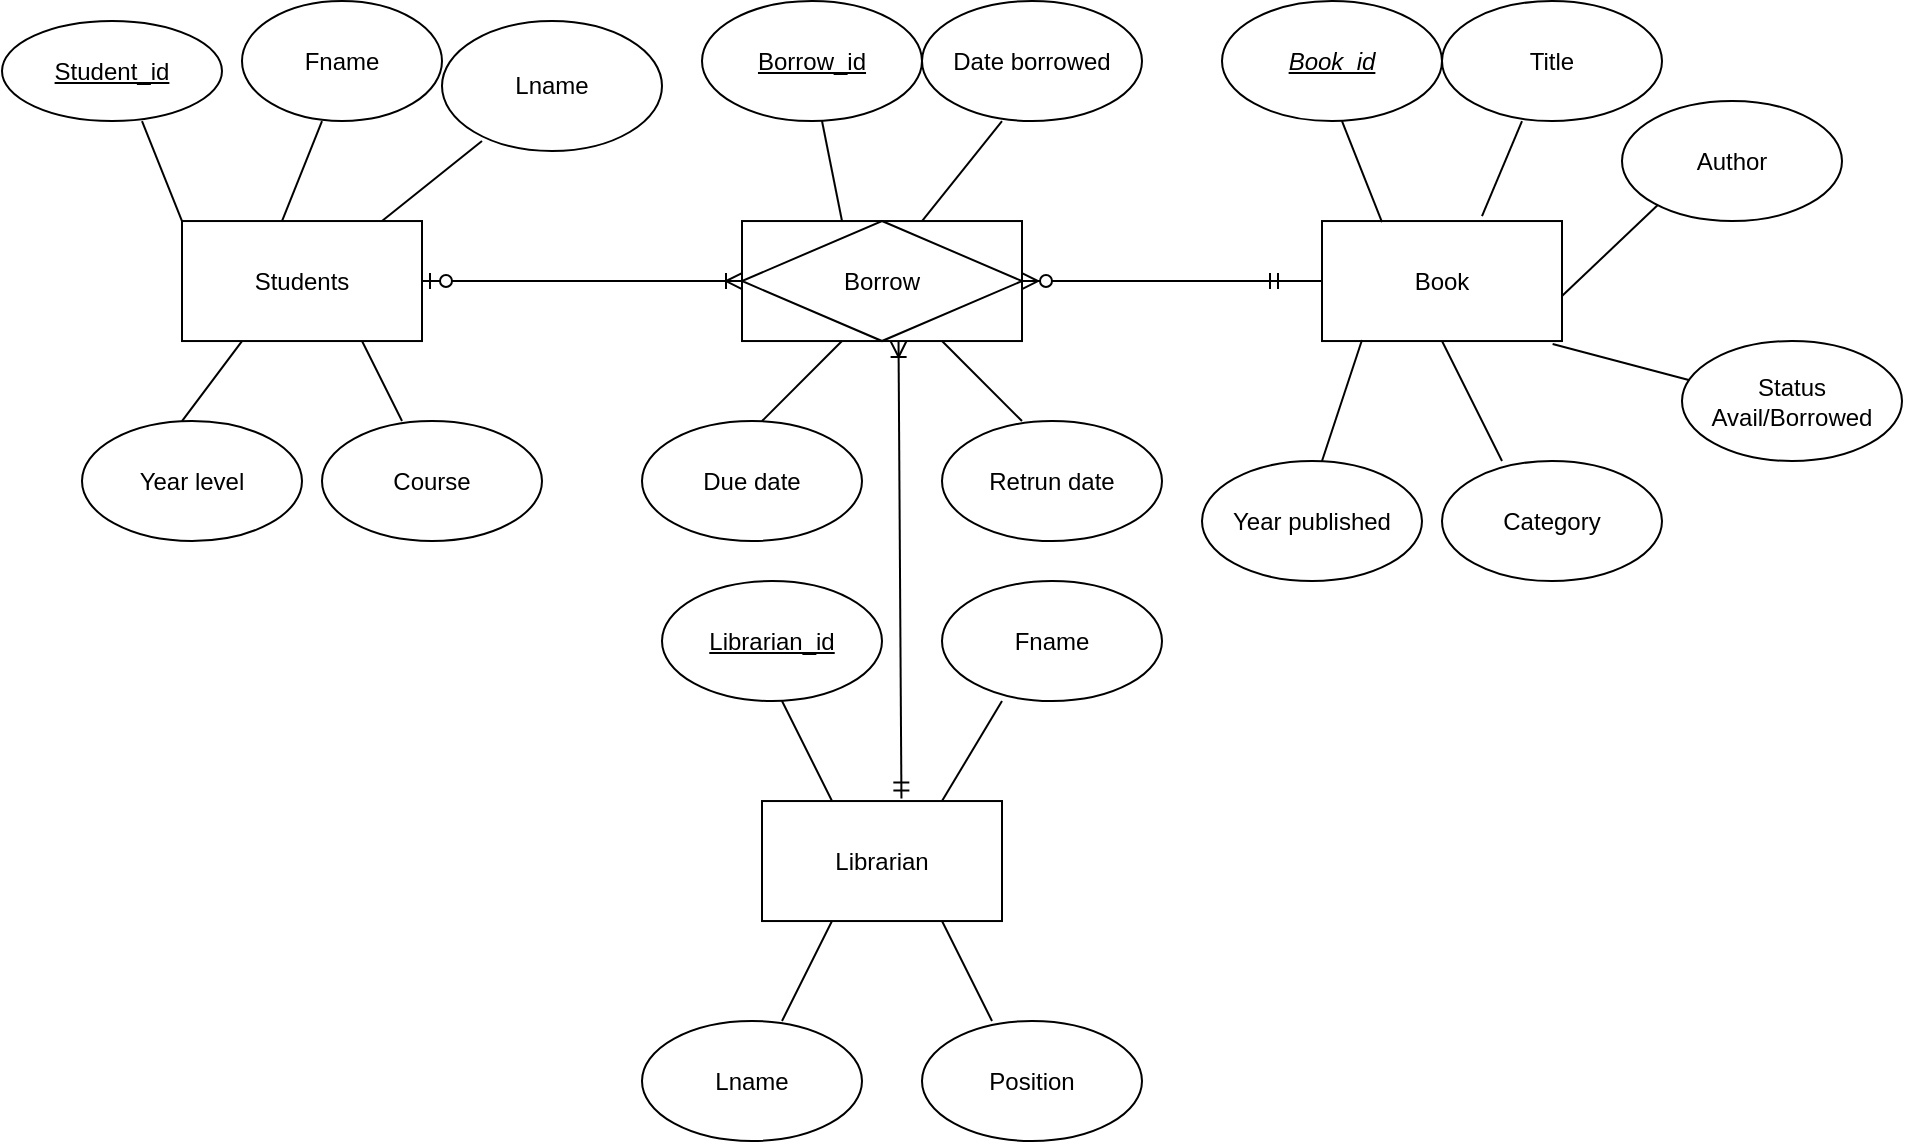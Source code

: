 <mxfile version="28.2.3">
  <diagram name="Page-1" id="SzWtBYcz7iiE2Mdubn_m">
    <mxGraphModel dx="1426" dy="785" grid="1" gridSize="10" guides="1" tooltips="1" connect="1" arrows="1" fold="1" page="1" pageScale="1" pageWidth="1400" pageHeight="850" math="0" shadow="0">
      <root>
        <mxCell id="0" />
        <mxCell id="1" parent="0" />
        <mxCell id="3tCdxOXIQLvyextxN_fL-1" value="Students" style="rounded=0;whiteSpace=wrap;html=1;container=0;" vertex="1" parent="1">
          <mxGeometry x="320" y="244.52" width="120" height="60" as="geometry" />
        </mxCell>
        <mxCell id="3tCdxOXIQLvyextxN_fL-4" value="Book" style="rounded=0;whiteSpace=wrap;html=1;container=0;" vertex="1" parent="1">
          <mxGeometry x="890" y="244.52" width="120" height="60" as="geometry" />
        </mxCell>
        <mxCell id="3tCdxOXIQLvyextxN_fL-6" value="Borrow" style="shape=associativeEntity;whiteSpace=wrap;html=1;align=center;container=0;" vertex="1" parent="1">
          <mxGeometry x="600" y="244.52" width="140" height="60" as="geometry" />
        </mxCell>
        <mxCell id="3tCdxOXIQLvyextxN_fL-7" value="" style="endArrow=none;html=1;rounded=0;" edge="1" parent="1">
          <mxGeometry width="50" height="50" relative="1" as="geometry">
            <mxPoint x="320" y="244.52" as="sourcePoint" />
            <mxPoint x="300" y="194.52" as="targetPoint" />
          </mxGeometry>
        </mxCell>
        <mxCell id="3tCdxOXIQLvyextxN_fL-8" value="&lt;u&gt;Student_id&lt;/u&gt;" style="ellipse;whiteSpace=wrap;html=1;container=0;" vertex="1" parent="1">
          <mxGeometry x="230" y="144.52" width="110" height="50" as="geometry" />
        </mxCell>
        <mxCell id="3tCdxOXIQLvyextxN_fL-11" value="" style="endArrow=none;html=1;rounded=0;" edge="1" parent="1">
          <mxGeometry width="50" height="50" relative="1" as="geometry">
            <mxPoint x="370" y="244.52" as="sourcePoint" />
            <mxPoint x="390" y="194.52" as="targetPoint" />
          </mxGeometry>
        </mxCell>
        <mxCell id="3tCdxOXIQLvyextxN_fL-12" value="Fname" style="ellipse;whiteSpace=wrap;html=1;container=0;" vertex="1" parent="1">
          <mxGeometry x="350" y="134.52" width="100" height="60" as="geometry" />
        </mxCell>
        <mxCell id="3tCdxOXIQLvyextxN_fL-13" value="" style="endArrow=none;html=1;rounded=0;" edge="1" parent="1">
          <mxGeometry width="50" height="50" relative="1" as="geometry">
            <mxPoint x="420" y="244.52" as="sourcePoint" />
            <mxPoint x="470" y="204.52" as="targetPoint" />
          </mxGeometry>
        </mxCell>
        <mxCell id="3tCdxOXIQLvyextxN_fL-14" value="Lname" style="ellipse;whiteSpace=wrap;html=1;container=0;" vertex="1" parent="1">
          <mxGeometry x="450" y="144.52" width="110" height="65" as="geometry" />
        </mxCell>
        <mxCell id="3tCdxOXIQLvyextxN_fL-15" value="" style="endArrow=none;html=1;rounded=0;" edge="1" parent="1">
          <mxGeometry width="50" height="50" relative="1" as="geometry">
            <mxPoint x="320" y="344.52" as="sourcePoint" />
            <mxPoint x="350" y="304.52" as="targetPoint" />
          </mxGeometry>
        </mxCell>
        <mxCell id="3tCdxOXIQLvyextxN_fL-17" value="" style="endArrow=none;html=1;rounded=0;" edge="1" parent="1">
          <mxGeometry width="50" height="50" relative="1" as="geometry">
            <mxPoint x="430" y="344.52" as="sourcePoint" />
            <mxPoint x="410" y="304.52" as="targetPoint" />
          </mxGeometry>
        </mxCell>
        <mxCell id="3tCdxOXIQLvyextxN_fL-18" value="Year level" style="ellipse;whiteSpace=wrap;html=1;container=0;" vertex="1" parent="1">
          <mxGeometry x="270" y="344.52" width="110" height="60" as="geometry" />
        </mxCell>
        <mxCell id="3tCdxOXIQLvyextxN_fL-19" value="Course" style="ellipse;whiteSpace=wrap;html=1;container=0;" vertex="1" parent="1">
          <mxGeometry x="390" y="344.52" width="110" height="60" as="geometry" />
        </mxCell>
        <mxCell id="3tCdxOXIQLvyextxN_fL-20" value="" style="endArrow=none;html=1;rounded=0;" edge="1" parent="1">
          <mxGeometry width="50" height="50" relative="1" as="geometry">
            <mxPoint x="610" y="344.52" as="sourcePoint" />
            <mxPoint x="650" y="304.52" as="targetPoint" />
          </mxGeometry>
        </mxCell>
        <mxCell id="3tCdxOXIQLvyextxN_fL-21" value="" style="endArrow=none;html=1;rounded=0;" edge="1" parent="1">
          <mxGeometry width="50" height="50" relative="1" as="geometry">
            <mxPoint x="740" y="344.52" as="sourcePoint" />
            <mxPoint x="700" y="304.52" as="targetPoint" />
          </mxGeometry>
        </mxCell>
        <mxCell id="3tCdxOXIQLvyextxN_fL-22" value="" style="endArrow=none;html=1;rounded=0;" edge="1" parent="1">
          <mxGeometry width="50" height="50" relative="1" as="geometry">
            <mxPoint x="650" y="244.52" as="sourcePoint" />
            <mxPoint x="640" y="194.52" as="targetPoint" />
          </mxGeometry>
        </mxCell>
        <mxCell id="3tCdxOXIQLvyextxN_fL-23" value="" style="endArrow=none;html=1;rounded=0;" edge="1" parent="1">
          <mxGeometry width="50" height="50" relative="1" as="geometry">
            <mxPoint x="690" y="244.52" as="sourcePoint" />
            <mxPoint x="730" y="194.52" as="targetPoint" />
          </mxGeometry>
        </mxCell>
        <mxCell id="3tCdxOXIQLvyextxN_fL-25" value="&lt;u&gt;Borrow_id&lt;/u&gt;" style="ellipse;whiteSpace=wrap;html=1;container=0;" vertex="1" parent="1">
          <mxGeometry x="580" y="134.52" width="110" height="60" as="geometry" />
        </mxCell>
        <mxCell id="3tCdxOXIQLvyextxN_fL-26" value="Date borrowed" style="ellipse;whiteSpace=wrap;html=1;container=0;" vertex="1" parent="1">
          <mxGeometry x="690" y="134.52" width="110" height="60" as="geometry" />
        </mxCell>
        <mxCell id="3tCdxOXIQLvyextxN_fL-27" value="Due date" style="ellipse;whiteSpace=wrap;html=1;container=0;" vertex="1" parent="1">
          <mxGeometry x="550" y="344.52" width="110" height="60" as="geometry" />
        </mxCell>
        <mxCell id="3tCdxOXIQLvyextxN_fL-28" value="Retrun date" style="ellipse;whiteSpace=wrap;html=1;container=0;" vertex="1" parent="1">
          <mxGeometry x="700" y="344.52" width="110" height="60" as="geometry" />
        </mxCell>
        <mxCell id="3tCdxOXIQLvyextxN_fL-31" value="" style="endArrow=none;html=1;rounded=0;" edge="1" parent="1">
          <mxGeometry width="50" height="50" relative="1" as="geometry">
            <mxPoint x="920" y="245.02" as="sourcePoint" />
            <mxPoint x="900" y="194.52" as="targetPoint" />
          </mxGeometry>
        </mxCell>
        <mxCell id="3tCdxOXIQLvyextxN_fL-32" value="&lt;i&gt;&lt;u&gt;Book_id&lt;/u&gt;&lt;/i&gt;" style="ellipse;whiteSpace=wrap;html=1;container=0;" vertex="1" parent="1">
          <mxGeometry x="840" y="134.52" width="110" height="60" as="geometry" />
        </mxCell>
        <mxCell id="3tCdxOXIQLvyextxN_fL-33" value="" style="endArrow=none;html=1;rounded=0;" edge="1" parent="1">
          <mxGeometry width="50" height="50" relative="1" as="geometry">
            <mxPoint x="970" y="242.02" as="sourcePoint" />
            <mxPoint x="990" y="194.52" as="targetPoint" />
          </mxGeometry>
        </mxCell>
        <mxCell id="3tCdxOXIQLvyextxN_fL-34" value="Title" style="ellipse;whiteSpace=wrap;html=1;container=0;" vertex="1" parent="1">
          <mxGeometry x="950" y="134.52" width="110" height="60" as="geometry" />
        </mxCell>
        <mxCell id="3tCdxOXIQLvyextxN_fL-35" value="" style="endArrow=none;html=1;rounded=0;" edge="1" parent="1">
          <mxGeometry width="50" height="50" relative="1" as="geometry">
            <mxPoint x="1010" y="282.02" as="sourcePoint" />
            <mxPoint x="1060" y="234.52" as="targetPoint" />
          </mxGeometry>
        </mxCell>
        <mxCell id="3tCdxOXIQLvyextxN_fL-36" value="Author" style="ellipse;whiteSpace=wrap;html=1;container=0;" vertex="1" parent="1">
          <mxGeometry x="1040" y="184.52" width="110" height="60" as="geometry" />
        </mxCell>
        <mxCell id="3tCdxOXIQLvyextxN_fL-37" value="" style="endArrow=none;html=1;rounded=0;" edge="1" parent="1">
          <mxGeometry width="50" height="50" relative="1" as="geometry">
            <mxPoint x="890" y="364.52" as="sourcePoint" />
            <mxPoint x="910" y="304.02" as="targetPoint" />
          </mxGeometry>
        </mxCell>
        <mxCell id="3tCdxOXIQLvyextxN_fL-38" value="Year published" style="ellipse;whiteSpace=wrap;html=1;container=0;" vertex="1" parent="1">
          <mxGeometry x="830" y="364.52" width="110" height="60" as="geometry" />
        </mxCell>
        <mxCell id="3tCdxOXIQLvyextxN_fL-39" value="" style="endArrow=none;html=1;rounded=0;" edge="1" parent="1">
          <mxGeometry width="50" height="50" relative="1" as="geometry">
            <mxPoint x="980" y="364.52" as="sourcePoint" />
            <mxPoint x="950" y="304.52" as="targetPoint" />
          </mxGeometry>
        </mxCell>
        <mxCell id="3tCdxOXIQLvyextxN_fL-40" value="Category" style="ellipse;whiteSpace=wrap;html=1;container=0;" vertex="1" parent="1">
          <mxGeometry x="950" y="364.52" width="110" height="60" as="geometry" />
        </mxCell>
        <mxCell id="3tCdxOXIQLvyextxN_fL-41" value="" style="endArrow=none;html=1;rounded=0;exitX=0.961;exitY=1.025;exitDx=0;exitDy=0;exitPerimeter=0;" edge="1" parent="1" source="3tCdxOXIQLvyextxN_fL-4">
          <mxGeometry width="50" height="50" relative="1" as="geometry">
            <mxPoint x="1010" y="323.27" as="sourcePoint" />
            <mxPoint x="1080" y="325.77" as="targetPoint" />
          </mxGeometry>
        </mxCell>
        <mxCell id="3tCdxOXIQLvyextxN_fL-42" value="Status Avail/Borrowed" style="ellipse;whiteSpace=wrap;html=1;container=0;" vertex="1" parent="1">
          <mxGeometry x="1070" y="304.52" width="110" height="60" as="geometry" />
        </mxCell>
        <mxCell id="3tCdxOXIQLvyextxN_fL-43" value="" style="edgeStyle=entityRelationEdgeStyle;fontSize=12;html=1;endArrow=ERoneToMany;startArrow=ERzeroToOne;rounded=0;entryX=0;entryY=0.5;entryDx=0;entryDy=0;exitX=0.992;exitY=0.617;exitDx=0;exitDy=0;exitPerimeter=0;" edge="1" parent="1" target="3tCdxOXIQLvyextxN_fL-6">
          <mxGeometry width="100" height="100" relative="1" as="geometry">
            <mxPoint x="440.0" y="274.52" as="sourcePoint" />
            <mxPoint x="605.04" y="276.5" as="targetPoint" />
            <Array as="points">
              <mxPoint x="520.96" y="217.5" />
              <mxPoint x="510.96" y="247.5" />
              <mxPoint x="540.96" y="237.5" />
              <mxPoint x="480" y="247.5" />
              <mxPoint x="520" y="267.5" />
              <mxPoint x="460" y="271.5" />
              <mxPoint x="415.02" y="120" />
              <mxPoint x="485.02" y="190.0" />
              <mxPoint x="565.02" y="271.5" />
              <mxPoint x="565.02" y="277.5" />
              <mxPoint x="570.02" y="271.5" />
              <mxPoint x="575.02" y="271.5" />
            </Array>
          </mxGeometry>
        </mxCell>
        <mxCell id="3tCdxOXIQLvyextxN_fL-45" value="" style="edgeStyle=entityRelationEdgeStyle;fontSize=12;html=1;endArrow=ERzeroToMany;startArrow=ERmandOne;rounded=0;entryX=1;entryY=0.5;entryDx=0;entryDy=0;" edge="1" parent="1" target="3tCdxOXIQLvyextxN_fL-6">
          <mxGeometry width="100" height="100" relative="1" as="geometry">
            <mxPoint x="860" y="274.52" as="sourcePoint" />
            <mxPoint x="780" y="274.28" as="targetPoint" />
            <Array as="points">
              <mxPoint x="800" y="274.28" />
              <mxPoint x="890" y="274.52" />
              <mxPoint x="710" y="274.28" />
              <mxPoint x="800" y="264.28" />
              <mxPoint x="740" y="274.52" />
              <mxPoint x="740" y="274.52" />
              <mxPoint x="760" y="264.28" />
              <mxPoint x="730" y="254.28" />
            </Array>
          </mxGeometry>
        </mxCell>
        <mxCell id="3tCdxOXIQLvyextxN_fL-46" value="Librarian" style="rounded=0;whiteSpace=wrap;html=1;container=0;" vertex="1" parent="1">
          <mxGeometry x="610" y="534.52" width="120" height="60" as="geometry" />
        </mxCell>
        <mxCell id="3tCdxOXIQLvyextxN_fL-47" value="" style="endArrow=none;html=1;rounded=0;" edge="1" parent="1">
          <mxGeometry width="50" height="50" relative="1" as="geometry">
            <mxPoint x="645" y="534.52" as="sourcePoint" />
            <mxPoint x="620" y="484.52" as="targetPoint" />
          </mxGeometry>
        </mxCell>
        <mxCell id="3tCdxOXIQLvyextxN_fL-48" value="&lt;u&gt;Librarian_id&lt;/u&gt;" style="ellipse;whiteSpace=wrap;html=1;container=0;" vertex="1" parent="1">
          <mxGeometry x="560" y="424.52" width="110" height="60" as="geometry" />
        </mxCell>
        <mxCell id="3tCdxOXIQLvyextxN_fL-49" value="" style="endArrow=none;html=1;rounded=0;" edge="1" parent="1">
          <mxGeometry width="50" height="50" relative="1" as="geometry">
            <mxPoint x="700" y="534.52" as="sourcePoint" />
            <mxPoint x="730" y="484.52" as="targetPoint" />
          </mxGeometry>
        </mxCell>
        <mxCell id="3tCdxOXIQLvyextxN_fL-50" value="Fname" style="ellipse;whiteSpace=wrap;html=1;container=0;" vertex="1" parent="1">
          <mxGeometry x="700" y="424.52" width="110" height="60" as="geometry" />
        </mxCell>
        <mxCell id="3tCdxOXIQLvyextxN_fL-51" value="" style="endArrow=none;html=1;rounded=0;" edge="1" parent="1">
          <mxGeometry width="50" height="50" relative="1" as="geometry">
            <mxPoint x="725" y="644.52" as="sourcePoint" />
            <mxPoint x="700" y="594.52" as="targetPoint" />
          </mxGeometry>
        </mxCell>
        <mxCell id="3tCdxOXIQLvyextxN_fL-52" value="Position" style="ellipse;whiteSpace=wrap;html=1;container=0;" vertex="1" parent="1">
          <mxGeometry x="690" y="644.52" width="110" height="60" as="geometry" />
        </mxCell>
        <mxCell id="3tCdxOXIQLvyextxN_fL-53" value="" style="endArrow=none;html=1;rounded=0;" edge="1" parent="1">
          <mxGeometry width="50" height="50" relative="1" as="geometry">
            <mxPoint x="620" y="644.52" as="sourcePoint" />
            <mxPoint x="645" y="594.52" as="targetPoint" />
          </mxGeometry>
        </mxCell>
        <mxCell id="3tCdxOXIQLvyextxN_fL-54" value="Lname" style="ellipse;whiteSpace=wrap;html=1;container=0;" vertex="1" parent="1">
          <mxGeometry x="550" y="644.52" width="110" height="60" as="geometry" />
        </mxCell>
        <mxCell id="3tCdxOXIQLvyextxN_fL-55" value="" style="fontSize=12;html=1;endArrow=ERoneToMany;startArrow=ERmandOne;rounded=0;exitX=0.581;exitY=-0.021;exitDx=0;exitDy=0;entryX=0.559;entryY=1.065;entryDx=0;entryDy=0;entryPerimeter=0;exitPerimeter=0;" edge="1" parent="1" source="3tCdxOXIQLvyextxN_fL-46">
          <mxGeometry width="100" height="100" relative="1" as="geometry">
            <mxPoint x="679.72" y="527.86" as="sourcePoint" />
            <mxPoint x="678.26" y="304.52" as="targetPoint" />
          </mxGeometry>
        </mxCell>
      </root>
    </mxGraphModel>
  </diagram>
</mxfile>
